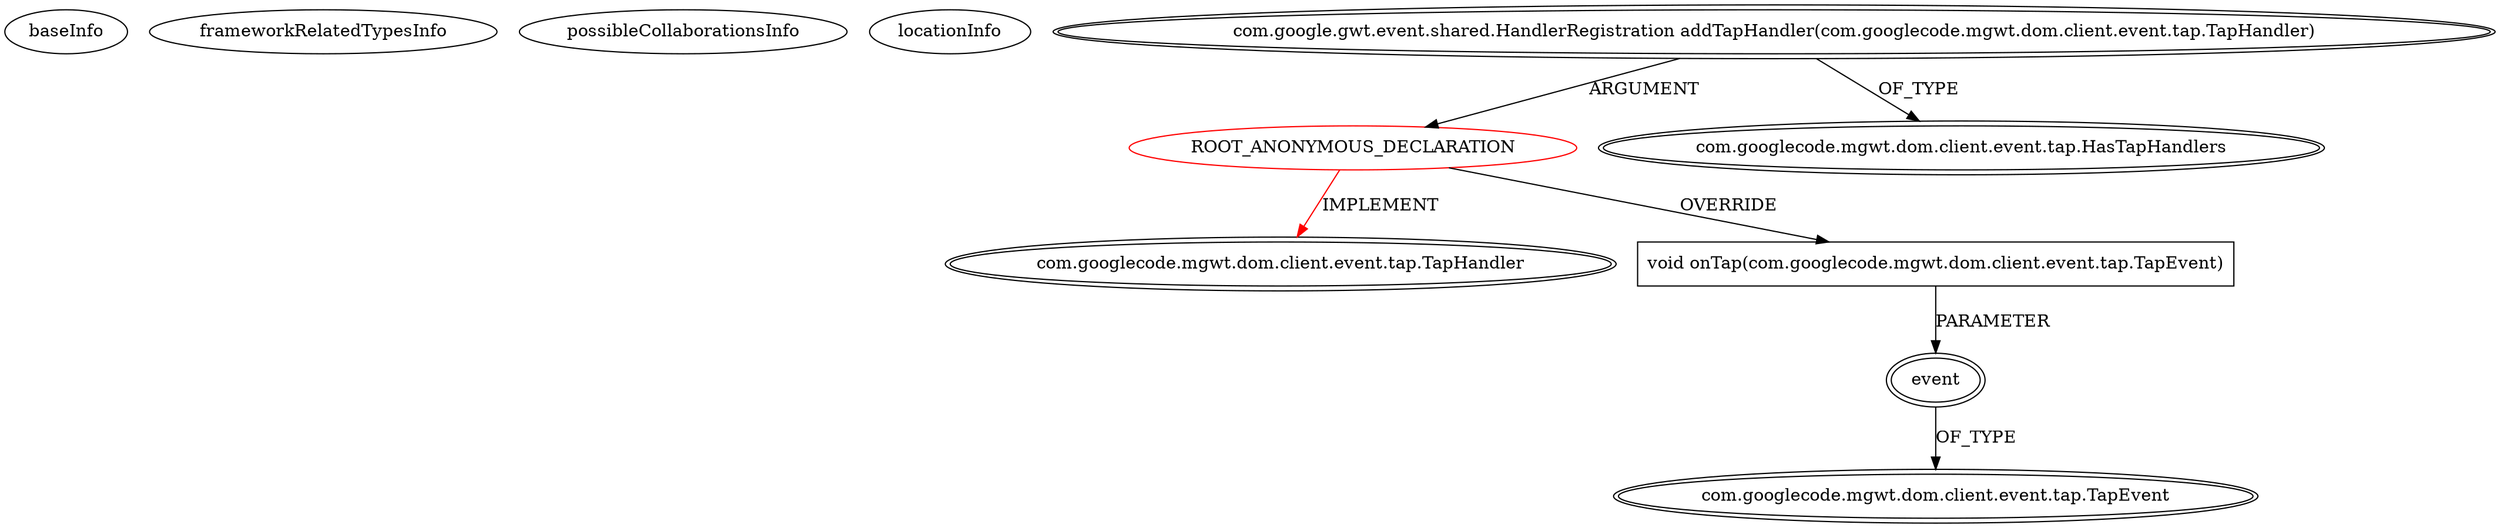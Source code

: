 digraph {
baseInfo[graphId=4372,category="extension_graph",isAnonymous=true,possibleRelation=false]
frameworkRelatedTypesInfo[0="com.googlecode.mgwt.dom.client.event.tap.TapHandler"]
possibleCollaborationsInfo[]
locationInfo[projectName="rjdkolb-jozijug_phonegapdemo",filePath="/rjdkolb-jozijug_phonegapdemo/jozijug_phonegapdemo-master/src/main/java/org/openrap/jozijug/mgwtphonegap/client/activities/UIActivity.java",contextSignature="void start(com.google.gwt.user.client.ui.AcceptsOneWidget,com.google.web.bindery.event.shared.EventBus)",graphId="4372"]
0[label="ROOT_ANONYMOUS_DECLARATION",vertexType="ROOT_ANONYMOUS_DECLARATION",isFrameworkType=false,color=red]
1[label="com.googlecode.mgwt.dom.client.event.tap.TapHandler",vertexType="FRAMEWORK_INTERFACE_TYPE",isFrameworkType=true,peripheries=2]
2[label="com.google.gwt.event.shared.HandlerRegistration addTapHandler(com.googlecode.mgwt.dom.client.event.tap.TapHandler)",vertexType="OUTSIDE_CALL",isFrameworkType=true,peripheries=2]
3[label="com.googlecode.mgwt.dom.client.event.tap.HasTapHandlers",vertexType="FRAMEWORK_INTERFACE_TYPE",isFrameworkType=true,peripheries=2]
4[label="void onTap(com.googlecode.mgwt.dom.client.event.tap.TapEvent)",vertexType="OVERRIDING_METHOD_DECLARATION",isFrameworkType=false,shape=box]
5[label="event",vertexType="PARAMETER_DECLARATION",isFrameworkType=true,peripheries=2]
6[label="com.googlecode.mgwt.dom.client.event.tap.TapEvent",vertexType="FRAMEWORK_CLASS_TYPE",isFrameworkType=true,peripheries=2]
0->1[label="IMPLEMENT",color=red]
2->0[label="ARGUMENT"]
2->3[label="OF_TYPE"]
0->4[label="OVERRIDE"]
5->6[label="OF_TYPE"]
4->5[label="PARAMETER"]
}
